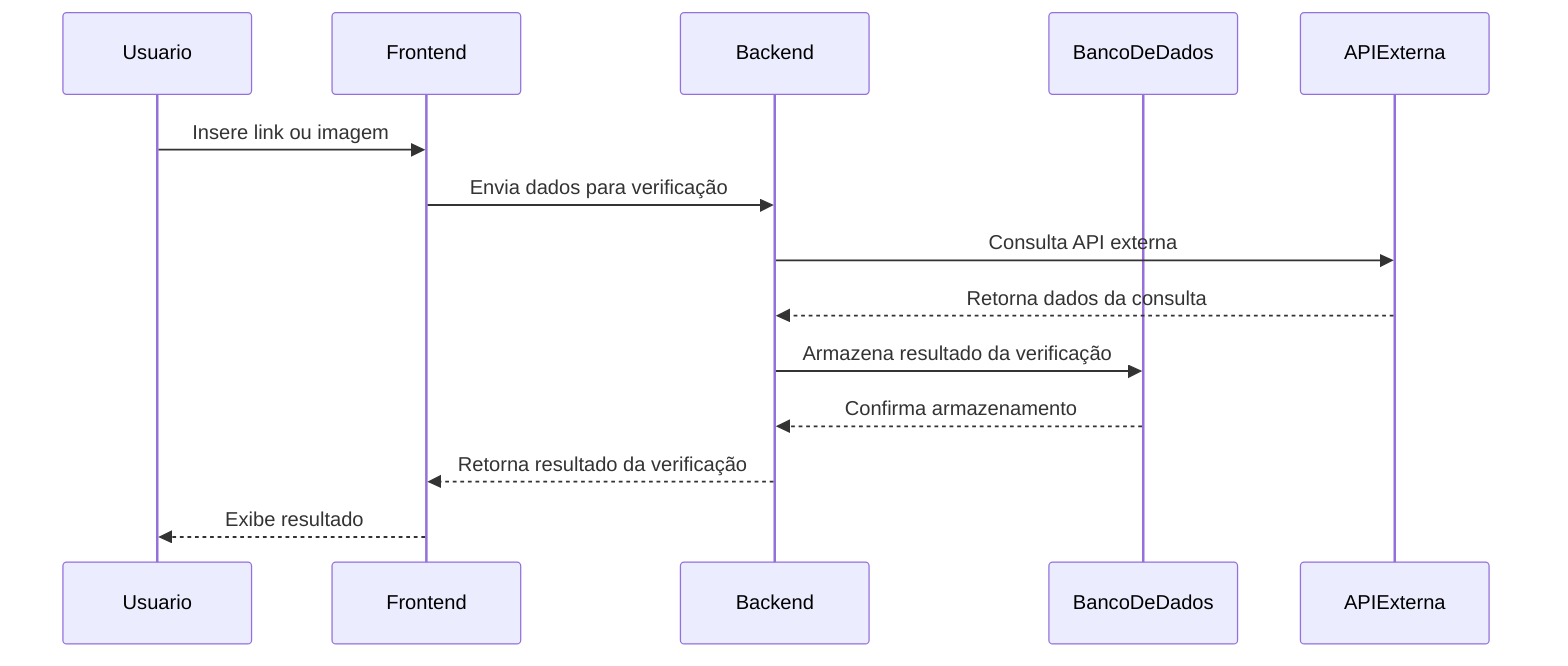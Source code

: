 sequenceDiagram
    participant U as Usuario
    participant F as Frontend
    participant B as Backend
    participant BD as BancoDeDados
    participant A as APIExterna
    U->>F: Insere link ou imagem
    F->>B: Envia dados para verificação
    B->>A: Consulta API externa
    A-->>B: Retorna dados da consulta
    B->>BD: Armazena resultado da verificação
    BD-->>B: Confirma armazenamento
    B-->>F: Retorna resultado da verificação
    F-->>U: Exibe resultado